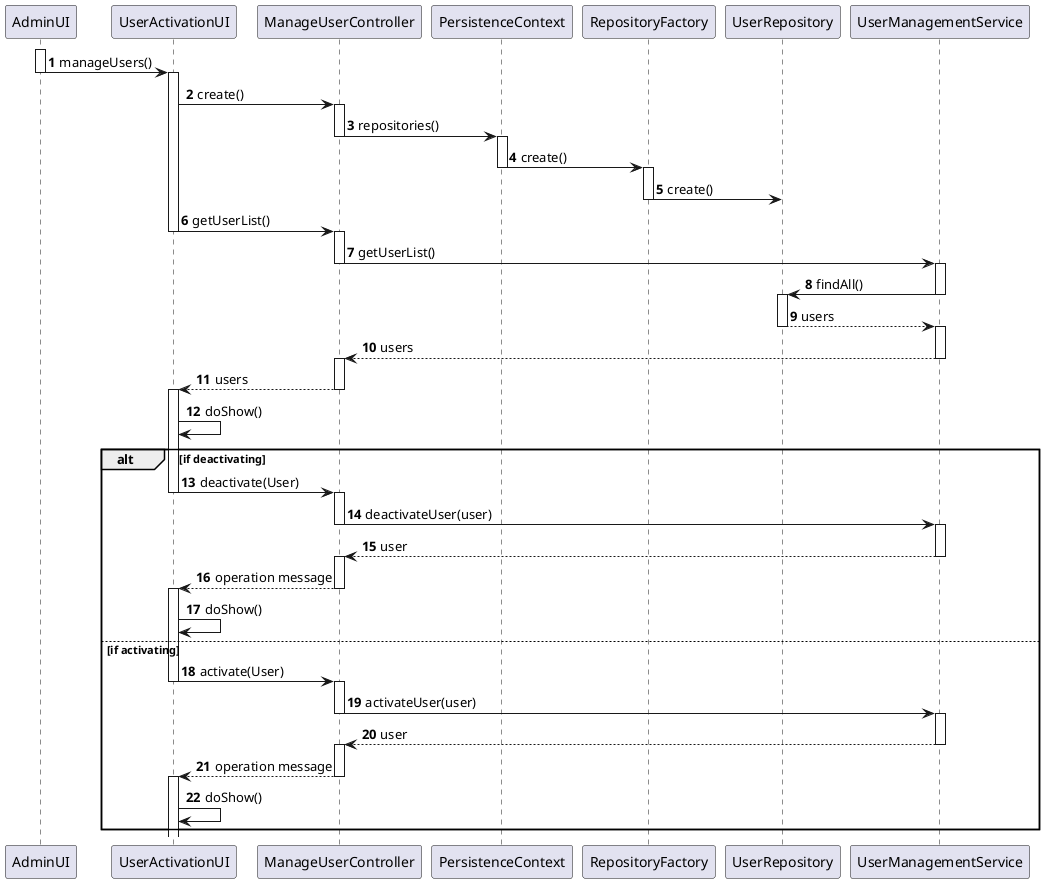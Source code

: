 @startuml
'https://plantuml.com/sequence-diagram

autonumber

participant AdminUI
participant UserActivationUI
participant ManageUserController
participant PersistenceContext
participant RepositoryFactory
participant UserRepository

activate AdminUI

AdminUI -> UserActivationUI : manageUsers()
deactivate AdminUI
activate UserActivationUI
UserActivationUI -> ManageUserController : create()
activate ManageUserController
ManageUserController -> PersistenceContext : repositories()
deactivate ManageUserController
activate PersistenceContext
PersistenceContext -> RepositoryFactory : create()
deactivate PersistenceContext
activate RepositoryFactory
RepositoryFactory -> UserRepository : create()
deactivate RepositoryFactory
UserActivationUI -> ManageUserController : getUserList()
deactivate UserActivationUI
activate ManageUserController
ManageUserController -> UserManagementService : getUserList()
deactivate ManageUserController
activate UserManagementService
UserManagementService -> UserRepository : findAll()
deactivate UserManagementService
activate UserRepository
UserRepository --> UserManagementService : users
deactivate UserRepository
activate UserManagementService
deactivate UserRepository
UserManagementService --> ManageUserController : users
deactivate UserManagementService
activate ManageUserController
ManageUserController --> UserActivationUI : users
deactivate ManageUserController
activate UserActivationUI
UserActivationUI -> UserActivationUI : doShow()

alt if deactivating
UserActivationUI -> ManageUserController : deactivate(User)
deactivate UserActivationUI
activate ManageUserController
ManageUserController -> UserManagementService : deactivateUser(user)
deactivate ManageUserController
activate UserManagementService
UserManagementService --> ManageUserController : user
deactivate UserManagementService
activate ManageUserController
ManageUserController --> UserActivationUI : operation message
deactivate ManageUserController
activate UserActivationUI
UserActivationUI -> UserActivationUI : doShow()

else if activating

UserActivationUI -> ManageUserController : activate(User)
deactivate UserActivationUI
activate ManageUserController
ManageUserController -> UserManagementService : activateUser(user)
deactivate ManageUserController
activate UserManagementService
UserManagementService --> ManageUserController : user
deactivate UserManagementService
activate ManageUserController
ManageUserController --> UserActivationUI : operation message
deactivate ManageUserController
activate UserActivationUI
UserActivationUI -> UserActivationUI : doShow()

end alt
@enduml